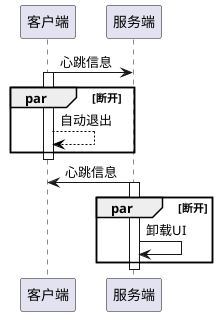@startuml
participant "客户端" as client
participant "服务端" as server

client -> server: 心跳信息
/'ref over client
协议自动检测
end ref'/
activate client
par 断开
client --[#black]> client: 自动退出
end
deactivate client

server -> client: 心跳信息
activate server
par 断开
server -> server: 卸载UI
end
deactivate server
@enduml